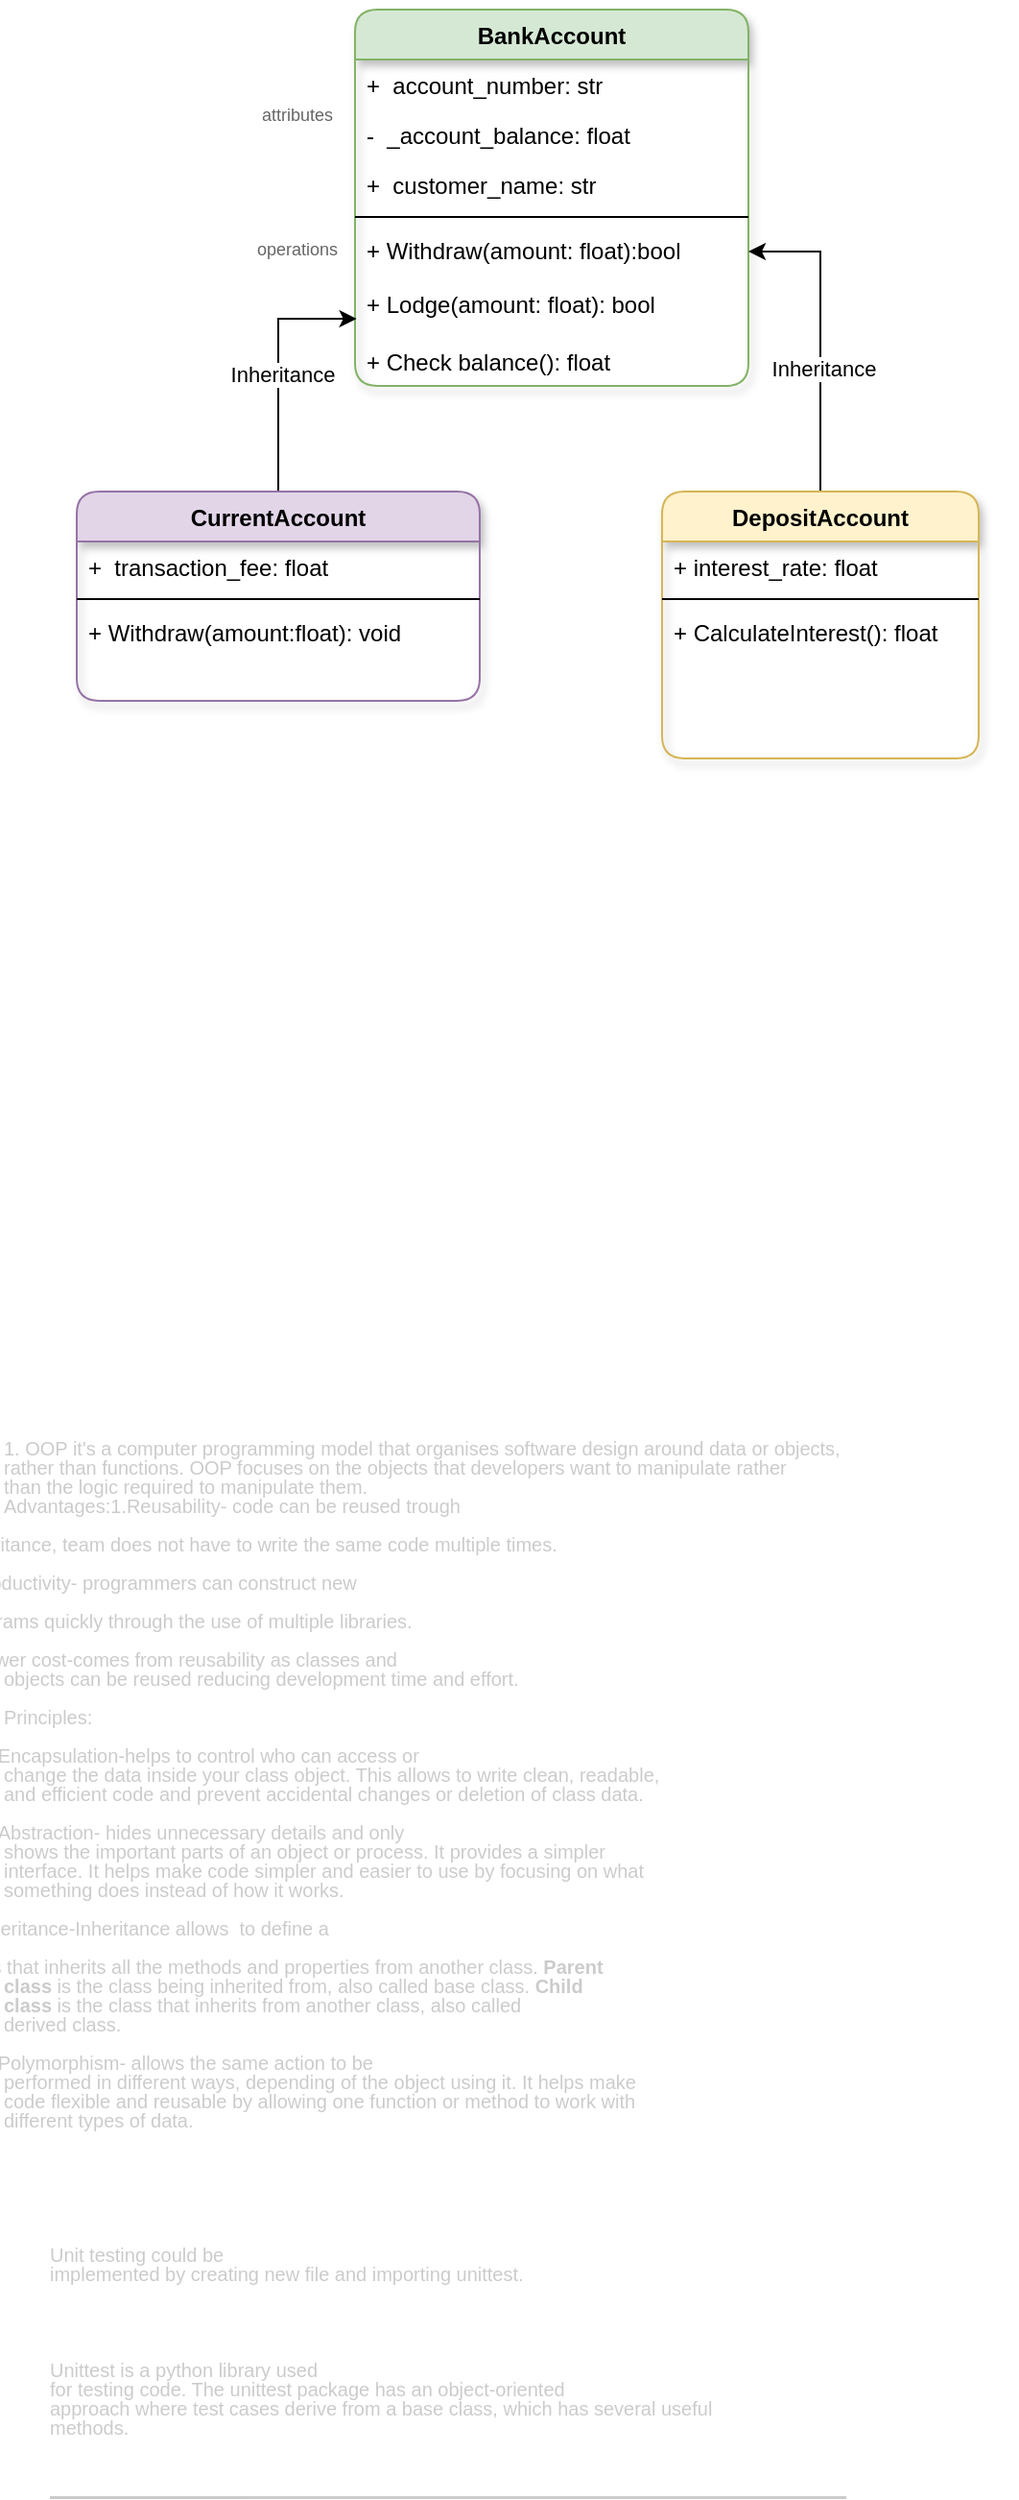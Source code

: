 <mxfile version="26.1.0">
  <diagram id="C5RBs43oDa-KdzZeNtuy" name="Page-1">
    <mxGraphModel dx="989" dy="532" grid="1" gridSize="10" guides="1" tooltips="1" connect="1" arrows="1" fold="1" page="1" pageScale="1" pageWidth="827" pageHeight="1169" background="#ffffff" math="0" shadow="0">
      <root>
        <mxCell id="WIyWlLk6GJQsqaUBKTNV-0" />
        <mxCell id="WIyWlLk6GJQsqaUBKTNV-1" parent="WIyWlLk6GJQsqaUBKTNV-0" />
        <mxCell id="zkfFHV4jXpPFQw0GAbJ--0" value="BankAccount" style="swimlane;fontStyle=1;align=center;verticalAlign=top;childLayout=stackLayout;horizontal=1;startSize=26;horizontalStack=0;resizeParent=1;resizeLast=0;collapsible=1;marginBottom=0;rounded=1;shadow=1;strokeWidth=1;fillColor=#d5e8d4;strokeColor=#82b366;glass=0;" parent="WIyWlLk6GJQsqaUBKTNV-1" vertex="1">
          <mxGeometry x="235" y="60" width="205" height="196" as="geometry">
            <mxRectangle x="230" y="140" width="160" height="26" as="alternateBounds" />
          </mxGeometry>
        </mxCell>
        <mxCell id="zkfFHV4jXpPFQw0GAbJ--1" value="+  account_number: str" style="text;align=left;verticalAlign=top;spacingLeft=4;spacingRight=4;overflow=hidden;rotatable=0;points=[[0,0.5],[1,0.5]];portConstraint=eastwest;" parent="zkfFHV4jXpPFQw0GAbJ--0" vertex="1">
          <mxGeometry y="26" width="205" height="26" as="geometry" />
        </mxCell>
        <mxCell id="zkfFHV4jXpPFQw0GAbJ--2" value="-  _account_balance: float" style="text;align=left;verticalAlign=top;spacingLeft=4;spacingRight=4;overflow=hidden;rotatable=0;points=[[0,0.5],[1,0.5]];portConstraint=eastwest;rounded=0;shadow=0;html=0;" parent="zkfFHV4jXpPFQw0GAbJ--0" vertex="1">
          <mxGeometry y="52" width="205" height="26" as="geometry" />
        </mxCell>
        <mxCell id="ahej4tqR_gj_TZqfoU-P-8" value="+  customer_name: str" style="text;align=left;verticalAlign=top;spacingLeft=4;spacingRight=4;overflow=hidden;rotatable=0;points=[[0,0.5],[1,0.5]];portConstraint=eastwest;rounded=0;shadow=0;html=0;" parent="zkfFHV4jXpPFQw0GAbJ--0" vertex="1">
          <mxGeometry y="78" width="205" height="26" as="geometry" />
        </mxCell>
        <mxCell id="zkfFHV4jXpPFQw0GAbJ--4" value="" style="line;html=1;strokeWidth=1;align=left;verticalAlign=middle;spacingTop=-1;spacingLeft=3;spacingRight=3;rotatable=0;labelPosition=right;points=[];portConstraint=eastwest;" parent="zkfFHV4jXpPFQw0GAbJ--0" vertex="1">
          <mxGeometry y="104" width="205" height="8" as="geometry" />
        </mxCell>
        <mxCell id="ahej4tqR_gj_TZqfoU-P-4" value="+ Withdraw(amount: float):bool" style="text;align=left;verticalAlign=top;spacingLeft=4;spacingRight=4;overflow=hidden;rotatable=0;points=[[0,0.5],[1,0.5]];portConstraint=eastwest;" parent="zkfFHV4jXpPFQw0GAbJ--0" vertex="1">
          <mxGeometry y="112" width="205" height="28" as="geometry" />
        </mxCell>
        <mxCell id="ahej4tqR_gj_TZqfoU-P-10" value="+ Lodge(amount: float): bool" style="text;align=left;verticalAlign=top;spacingLeft=4;spacingRight=4;overflow=hidden;rotatable=0;points=[[0,0.5],[1,0.5]];portConstraint=eastwest;" parent="zkfFHV4jXpPFQw0GAbJ--0" vertex="1">
          <mxGeometry y="140" width="205" height="30" as="geometry" />
        </mxCell>
        <mxCell id="ahej4tqR_gj_TZqfoU-P-2" value="+ Check balance(): float" style="text;align=left;verticalAlign=top;spacingLeft=4;spacingRight=4;overflow=hidden;rotatable=0;points=[[0,0.5],[1,0.5]];portConstraint=eastwest;" parent="zkfFHV4jXpPFQw0GAbJ--0" vertex="1">
          <mxGeometry y="170" width="205" height="26" as="geometry" />
        </mxCell>
        <mxCell id="vyFO-x141i09dufOCAoc-2" style="edgeStyle=orthogonalEdgeStyle;rounded=0;orthogonalLoop=1;jettySize=auto;html=1;entryX=0.004;entryY=0.7;entryDx=0;entryDy=0;entryPerimeter=0;" parent="WIyWlLk6GJQsqaUBKTNV-1" source="zkfFHV4jXpPFQw0GAbJ--6" target="ahej4tqR_gj_TZqfoU-P-10" edge="1">
          <mxGeometry relative="1" as="geometry" />
        </mxCell>
        <mxCell id="vyFO-x141i09dufOCAoc-3" value="Inheritance" style="edgeLabel;html=1;align=center;verticalAlign=middle;resizable=0;points=[];" parent="vyFO-x141i09dufOCAoc-2" vertex="1" connectable="0">
          <mxGeometry x="-0.066" y="-2" relative="1" as="geometry">
            <mxPoint as="offset" />
          </mxGeometry>
        </mxCell>
        <mxCell id="zkfFHV4jXpPFQw0GAbJ--6" value="CurrentAccount" style="swimlane;fontStyle=1;align=center;verticalAlign=top;childLayout=stackLayout;horizontal=1;startSize=26;horizontalStack=0;resizeParent=1;resizeLast=0;collapsible=1;marginBottom=0;rounded=1;shadow=1;strokeWidth=1;fillColor=#e1d5e7;strokeColor=#9673a6;" parent="WIyWlLk6GJQsqaUBKTNV-1" vertex="1">
          <mxGeometry x="90" y="311" width="210" height="109" as="geometry">
            <mxRectangle x="130" y="380" width="160" height="26" as="alternateBounds" />
          </mxGeometry>
        </mxCell>
        <mxCell id="zkfFHV4jXpPFQw0GAbJ--7" value="+  transaction_fee: float" style="text;align=left;verticalAlign=top;spacingLeft=4;spacingRight=4;overflow=hidden;rotatable=0;points=[[0,0.5],[1,0.5]];portConstraint=eastwest;" parent="zkfFHV4jXpPFQw0GAbJ--6" vertex="1">
          <mxGeometry y="26" width="210" height="26" as="geometry" />
        </mxCell>
        <mxCell id="zkfFHV4jXpPFQw0GAbJ--9" value="" style="line;html=1;strokeWidth=1;align=left;verticalAlign=middle;spacingTop=-1;spacingLeft=3;spacingRight=3;rotatable=0;labelPosition=right;points=[];portConstraint=eastwest;" parent="zkfFHV4jXpPFQw0GAbJ--6" vertex="1">
          <mxGeometry y="52" width="210" height="8" as="geometry" />
        </mxCell>
        <mxCell id="zkfFHV4jXpPFQw0GAbJ--11" value="+ Withdraw(amount:float): void" style="text;align=left;verticalAlign=top;spacingLeft=4;spacingRight=4;overflow=hidden;rotatable=0;points=[[0,0.5],[1,0.5]];portConstraint=eastwest;" parent="zkfFHV4jXpPFQw0GAbJ--6" vertex="1">
          <mxGeometry y="60" width="210" height="26" as="geometry" />
        </mxCell>
        <mxCell id="vyFO-x141i09dufOCAoc-1" style="edgeStyle=orthogonalEdgeStyle;rounded=0;orthogonalLoop=1;jettySize=auto;html=1;" parent="WIyWlLk6GJQsqaUBKTNV-1" source="zkfFHV4jXpPFQw0GAbJ--17" target="ahej4tqR_gj_TZqfoU-P-4" edge="1">
          <mxGeometry relative="1" as="geometry" />
        </mxCell>
        <mxCell id="vyFO-x141i09dufOCAoc-4" value="Inheritance" style="edgeLabel;html=1;align=center;verticalAlign=middle;resizable=0;points=[];" parent="vyFO-x141i09dufOCAoc-1" vertex="1" connectable="0">
          <mxGeometry x="-0.209" y="-1" relative="1" as="geometry">
            <mxPoint as="offset" />
          </mxGeometry>
        </mxCell>
        <mxCell id="zkfFHV4jXpPFQw0GAbJ--17" value="DepositAccount" style="swimlane;fontStyle=1;align=center;verticalAlign=top;childLayout=stackLayout;horizontal=1;startSize=26;horizontalStack=0;resizeParent=1;resizeLast=0;collapsible=1;marginBottom=0;rounded=1;shadow=1;strokeWidth=1;fillColor=#fff2cc;strokeColor=#d6b656;" parent="WIyWlLk6GJQsqaUBKTNV-1" vertex="1">
          <mxGeometry x="395" y="311" width="165" height="139" as="geometry">
            <mxRectangle x="550" y="140" width="160" height="26" as="alternateBounds" />
          </mxGeometry>
        </mxCell>
        <mxCell id="zkfFHV4jXpPFQw0GAbJ--18" value="+ interest_rate: float" style="text;align=left;verticalAlign=top;spacingLeft=4;spacingRight=4;overflow=hidden;rotatable=0;points=[[0,0.5],[1,0.5]];portConstraint=eastwest;" parent="zkfFHV4jXpPFQw0GAbJ--17" vertex="1">
          <mxGeometry y="26" width="165" height="26" as="geometry" />
        </mxCell>
        <mxCell id="zkfFHV4jXpPFQw0GAbJ--23" value="" style="line;html=1;strokeWidth=1;align=left;verticalAlign=middle;spacingTop=-1;spacingLeft=3;spacingRight=3;rotatable=0;labelPosition=right;points=[];portConstraint=eastwest;" parent="zkfFHV4jXpPFQw0GAbJ--17" vertex="1">
          <mxGeometry y="52" width="165" height="8" as="geometry" />
        </mxCell>
        <mxCell id="ahej4tqR_gj_TZqfoU-P-5" value="+ CalculateInterest(): float" style="text;align=left;verticalAlign=top;spacingLeft=4;spacingRight=4;overflow=hidden;rotatable=0;points=[[0,0.5],[1,0.5]];portConstraint=eastwest;" parent="zkfFHV4jXpPFQw0GAbJ--17" vertex="1">
          <mxGeometry y="60" width="165" height="26" as="geometry" />
        </mxCell>
        <mxCell id="ZvxNJfQyt0pmhfVZHKPM-0" value="&lt;div style=&quot;line-height: 100%;&quot;&gt;1. OOP it&#39;s a computer programming model that organises software design around data or objects,&amp;nbsp;&lt;/div&gt;&lt;div style=&quot;line-height: 100%;&quot;&gt;rather than functions. OOP focuses on the objects that developers want to manipulate rather&amp;nbsp;&lt;/div&gt;&lt;div style=&quot;line-height: 100%;&quot;&gt;than the logic required to manipulate them.&lt;div&gt;&lt;span style=&quot;background-color: transparent; color: light-dark(rgb(0, 0, 0), rgb(255, 255, 255));&quot;&gt;Advantages:&lt;/span&gt;&lt;span style=&quot;background-color: transparent; color: light-dark(rgb(0, 0, 0), rgb(255, 255, 255)); text-indent: -18pt;&quot;&gt;1.&lt;/span&gt;&lt;span style=&quot;background-color: transparent; color: light-dark(rgb(0, 0, 0), rgb(255, 255, 255)); text-indent: -18pt;&quot;&gt;Reusability- code can be reused trough&lt;/span&gt;&lt;/div&gt;&lt;div&gt;&lt;p style=&quot;text-indent:-18.0pt;mso-list:l1 level1 lfo1&quot; class=&quot;MsoListParagraphCxSpFirst&quot;&gt;inheritance, team does not have to write the same code multiple times.&lt;/p&gt;&lt;p style=&quot;text-indent:-18.0pt;mso-list:l1 level1 lfo1&quot; class=&quot;MsoListParagraphCxSpFirst&quot;&gt;&lt;span style=&quot;text-indent: -18pt; background-color: transparent; color: light-dark(rgb(0, 0, 0), rgb(255, 255, 255));&quot;&gt;2.p&lt;/span&gt;&lt;span style=&quot;text-indent: -18pt; background-color: transparent; color: light-dark(rgb(0, 0, 0), rgb(255, 255, 255));&quot;&gt;roductivity- programmers can construct new&lt;/span&gt;&lt;/p&gt;&lt;p style=&quot;text-indent:-18.0pt;mso-list:l1 level1 lfo1&quot; class=&quot;MsoListParagraphCxSpMiddle&quot;&gt;programs quickly through the use of multiple libraries.&lt;/p&gt;&lt;p style=&quot;text-indent:-18.0pt;mso-list:l1 level1 lfo1&quot; class=&quot;MsoListParagraphCxSpLast&quot;&gt;3.Lower cost-comes from reusability as classes and&lt;br&gt;objects can be reused reducing development time and effort.&lt;/p&gt;&lt;p class=&quot;MsoNormal&quot;&gt;Principles:&lt;/p&gt;&lt;p style=&quot;text-indent:-18.0pt;mso-list:l0 level1 lfo2&quot; class=&quot;MsoListParagraphCxSpFirst&quot;&gt;1.&lt;span style=&quot;font-variant-numeric: normal; font-variant-east-asian: normal; font-variant-alternates: normal; font-size-adjust: none; font-kerning: auto; font-optical-sizing: auto; font-feature-settings: normal; font-variation-settings: normal; font-variant-position: normal; font-variant-emoji: normal; font-stretch: normal; font-family: &amp;quot;Times New Roman&amp;quot;; line-height: 100%;&quot;&gt;&amp;nbsp;&amp;nbsp;&amp;nbsp;&amp;nbsp;&amp;nbsp;&lt;/span&gt;Encapsulation-helps to control who can access or&lt;br&gt;change the data inside your class object. This allows to write clean, readable,&lt;br&gt;and efficient code and prevent accidental changes or deletion of class data.&lt;/p&gt;&lt;p style=&quot;text-indent:-18.0pt;mso-list:l0 level1 lfo2&quot; class=&quot;MsoListParagraphCxSpMiddle&quot;&gt;2.&lt;span style=&quot;font-variant-numeric: normal; font-variant-east-asian: normal; font-variant-alternates: normal; font-size-adjust: none; font-kerning: auto; font-optical-sizing: auto; font-feature-settings: normal; font-variation-settings: normal; font-variant-position: normal; font-variant-emoji: normal; font-stretch: normal; font-family: &amp;quot;Times New Roman&amp;quot;; line-height: 100%;&quot;&gt;&amp;nbsp;&amp;nbsp;&amp;nbsp;&amp;nbsp;&amp;nbsp;&lt;/span&gt;Abstraction- hides unnecessary details and only&lt;br&gt;shows the important parts of an object or process. It provides a simpler&lt;br&gt;interface. It helps make code simpler and easier to use by focusing on what&lt;br&gt;something does instead of how it works.&lt;/p&gt;&lt;p style=&quot;text-indent:-18.0pt;mso-list:l0 level1 lfo2&quot; class=&quot;MsoListParagraphCxSpMiddle&quot;&gt;&lt;span style=&quot;text-indent: -18pt; background-color: transparent; color: light-dark(rgb(0, 0, 0), rgb(255, 255, 255));&quot;&gt;3.&lt;/span&gt;&lt;span style=&quot;text-indent: -18pt; background-color: transparent; color: light-dark(rgb(0, 0, 0), rgb(255, 255, 255));&quot;&gt;Inheritance-&lt;/span&gt;&lt;span style=&quot;text-indent: -18pt; background-color: transparent; color: light-dark(rgb(0, 0, 0), rgb(255, 255, 255));&quot;&gt;Inheritance allows&amp;nbsp; to define a&lt;/span&gt;&lt;/p&gt;&lt;p style=&quot;text-indent:-18.0pt;mso-list:l0 level1 lfo2&quot; class=&quot;MsoListParagraphCxSpMiddle&quot;&gt;class that inherits all the methods and properties from another class. &lt;b&gt;Parent&lt;br&gt;class&lt;/b&gt;&amp;nbsp;is the class being inherited from, also called base class. &lt;b&gt;Child&lt;br&gt;class&lt;/b&gt;&amp;nbsp;is the class that inherits from another class, also called&lt;br&gt;derived class.&lt;/p&gt;&lt;p style=&quot;text-indent:-18.0pt;mso-list:l0 level1 lfo2&quot; class=&quot;MsoListParagraphCxSpLast&quot;&gt;4.&lt;span style=&quot;font-variant-numeric: normal; font-variant-east-asian: normal; font-variant-alternates: normal; font-size-adjust: none; font-kerning: auto; font-optical-sizing: auto; font-feature-settings: normal; font-variation-settings: normal; font-variant-position: normal; font-variant-emoji: normal; font-stretch: normal; font-family: &amp;quot;Times New Roman&amp;quot;; line-height: 100%;&quot;&gt;&amp;nbsp;&amp;nbsp;&amp;nbsp;&amp;nbsp;&amp;nbsp;&lt;/span&gt;Polymorphism- allows the same action to be&lt;br&gt;performed in different ways, depending of the object using it. It helps make&lt;br&gt;code flexible and reusable by allowing one function or method to work with&lt;br&gt;different types of data.&amp;nbsp;&lt;/p&gt;&lt;p style=&quot;text-indent:-18.0pt;mso-list:l0 level1 lfo2&quot; class=&quot;MsoListParagraphCxSpLast&quot;&gt;&lt;br&gt;&lt;/p&gt;&lt;div style=&quot;mso-element:para-border-div;border:none;border-bottom:solid windowtext 1.5pt;&lt;br/&gt;padding:0cm 0cm 1.0pt 0cm;margin-left:18.0pt;margin-right:0cm&quot;&gt;&lt;br/&gt;&lt;br/&gt;&lt;p style=&quot;border:none;mso-border-bottom-alt:solid windowtext 1.5pt;&lt;br/&gt;padding:0cm;mso-padding-alt:0cm 0cm 1.0pt 0cm&quot; class=&quot;MsoNormal&quot;&gt;Unit testing could be&lt;br/&gt;implemented by creating new file and importing unittest. &lt;/p&gt;&lt;br/&gt;&lt;br/&gt;&lt;p style=&quot;border:none;mso-border-bottom-alt:solid windowtext 1.5pt;&lt;br/&gt;padding:0cm;mso-padding-alt:0cm 0cm 1.0pt 0cm&quot; class=&quot;MsoNormal&quot;&gt;Unittest is a python library used&lt;br/&gt;for testing code. The&amp;nbsp;unittest&amp;nbsp;package has an object-oriented&lt;br/&gt;approach where test cases derive from a base class, which has several useful&lt;br/&gt;methods.&lt;/p&gt;&lt;br/&gt;&lt;br/&gt;&lt;/div&gt;&lt;/div&gt;&lt;/div&gt;" style="text;html=1;align=left;verticalAlign=middle;whiteSpace=wrap;rounded=0;fontSize=10;textOpacity=20;" parent="WIyWlLk6GJQsqaUBKTNV-1" vertex="1">
          <mxGeometry x="50" y="850" width="530" height="460" as="geometry" />
        </mxCell>
        <mxCell id="SWNJVlPUWwC_PUyH_kR6-0" value="&lt;font&gt;attributes&lt;/font&gt;" style="text;html=1;align=center;verticalAlign=middle;whiteSpace=wrap;rounded=0;textOpacity=60;fontSize=9;" vertex="1" parent="WIyWlLk6GJQsqaUBKTNV-1">
          <mxGeometry x="175" y="100" width="60" height="30" as="geometry" />
        </mxCell>
        <mxCell id="SWNJVlPUWwC_PUyH_kR6-1" value="&lt;font&gt;operations&lt;/font&gt;" style="text;html=1;align=center;verticalAlign=middle;whiteSpace=wrap;rounded=0;textOpacity=60;fontSize=9;" vertex="1" parent="WIyWlLk6GJQsqaUBKTNV-1">
          <mxGeometry x="175" y="170" width="60" height="30" as="geometry" />
        </mxCell>
      </root>
    </mxGraphModel>
  </diagram>
</mxfile>
